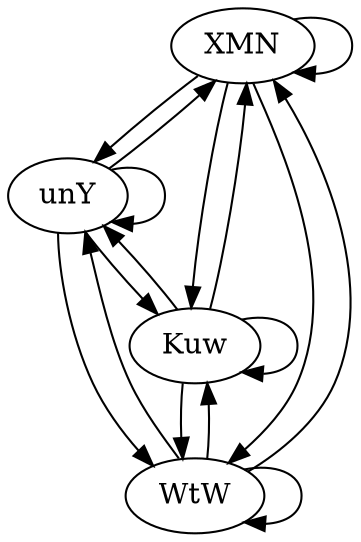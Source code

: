 digraph {
	XMN [];
	unY [];
	WtW [];
	Kuw [];

	XMN -> unY [];
	WtW -> unY [];
	XMN -> Kuw [];
	XMN -> WtW [];
	Kuw -> WtW [];
	WtW -> WtW [];
	WtW -> XMN [];
	Kuw -> Kuw [];
	unY -> unY [];
	Kuw -> unY [];
	unY -> Kuw [];
	unY -> XMN [];
	WtW -> Kuw [];
	XMN -> XMN [];
	unY -> WtW [];
	Kuw -> XMN [];
}